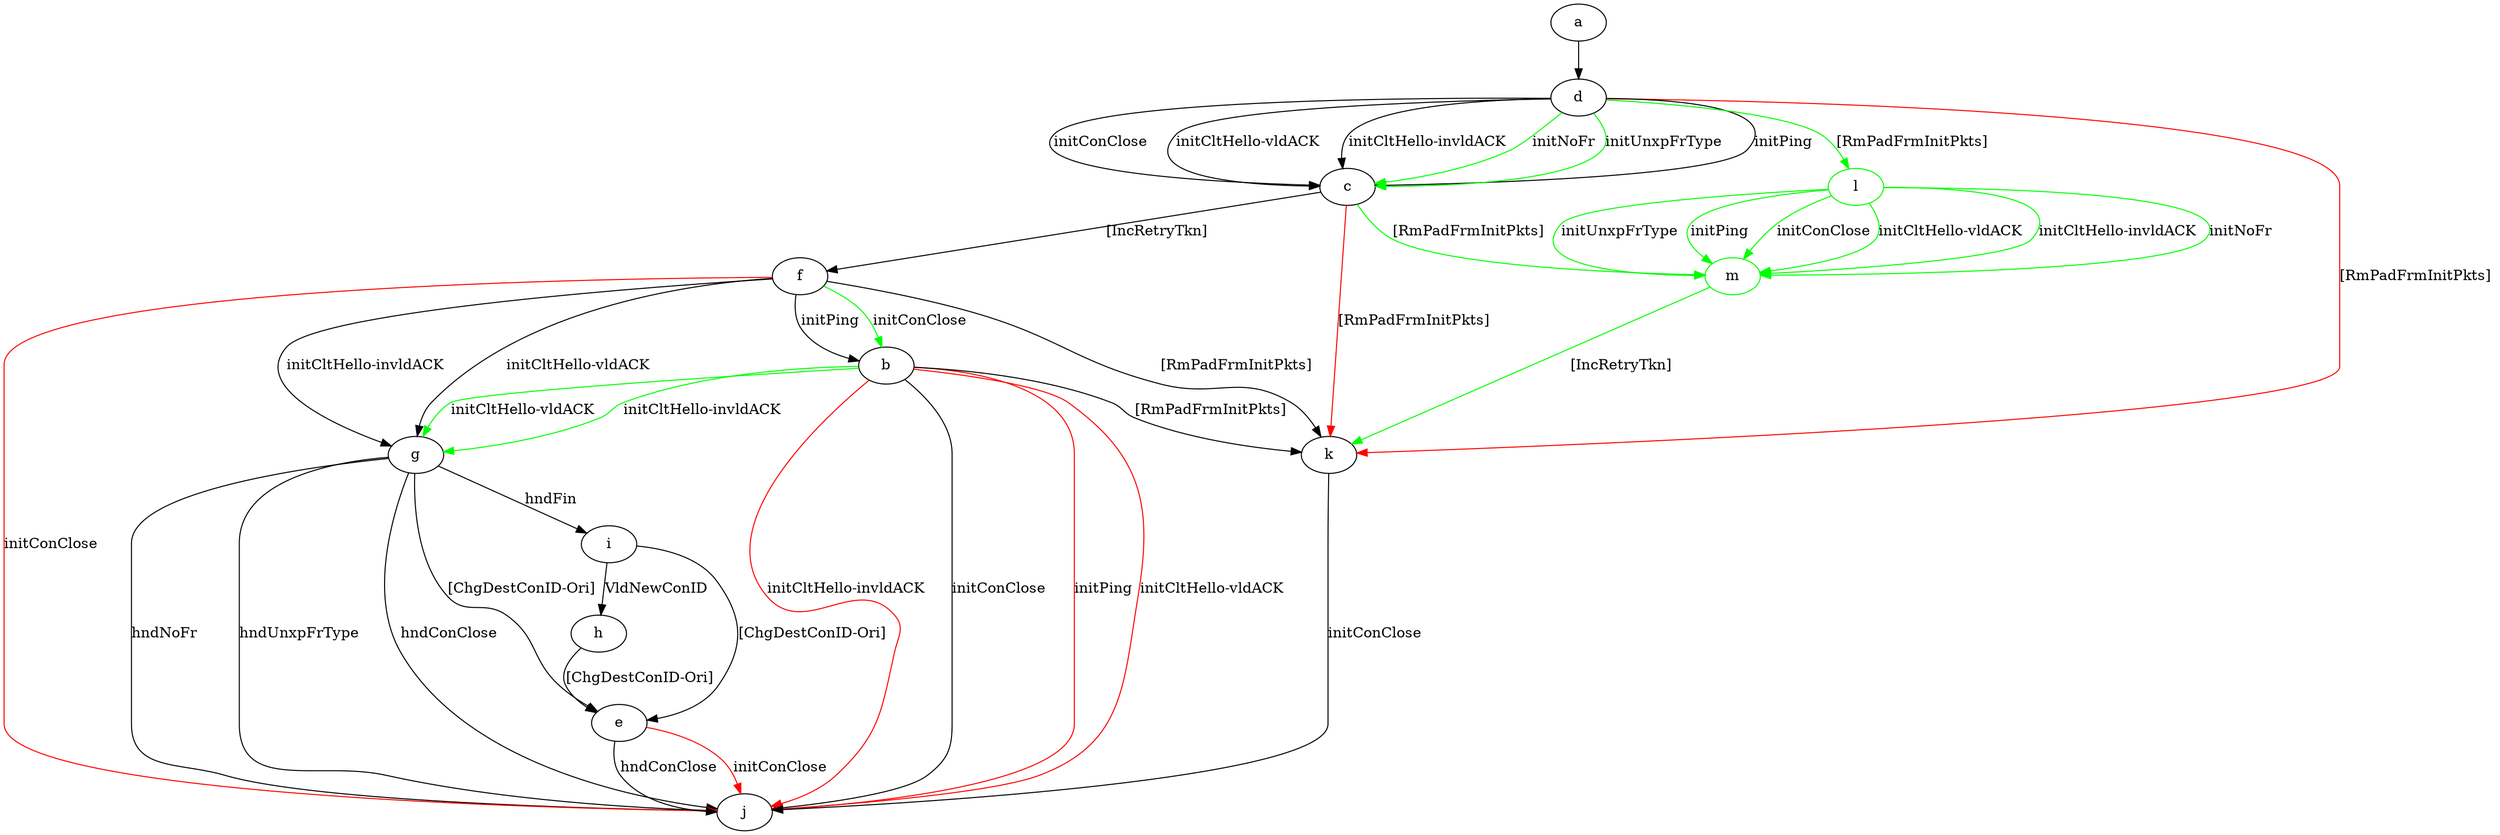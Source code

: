 digraph "" {
	a -> d	[key=0];
	b -> g	[key=0,
		color=green,
		label="initCltHello-vldACK "];
	b -> g	[key=1,
		color=green,
		label="initCltHello-invldACK "];
	b -> j	[key=0,
		label="initConClose "];
	b -> j	[key=1,
		color=red,
		label="initPing "];
	b -> j	[key=2,
		color=red,
		label="initCltHello-vldACK "];
	b -> j	[key=3,
		color=red,
		label="initCltHello-invldACK "];
	b -> k	[key=0,
		label="[RmPadFrmInitPkts] "];
	c -> f	[key=0,
		label="[IncRetryTkn] "];
	c -> k	[key=0,
		color=red,
		label="[RmPadFrmInitPkts] "];
	m	[color=green];
	c -> m	[key=0,
		color=green,
		label="[RmPadFrmInitPkts] "];
	d -> c	[key=0,
		label="initPing "];
	d -> c	[key=1,
		label="initConClose "];
	d -> c	[key=2,
		label="initCltHello-vldACK "];
	d -> c	[key=3,
		label="initCltHello-invldACK "];
	d -> c	[key=4,
		color=green,
		label="initNoFr "];
	d -> c	[key=5,
		color=green,
		label="initUnxpFrType "];
	d -> k	[key=0,
		color=red,
		label="[RmPadFrmInitPkts] "];
	l	[color=green];
	d -> l	[key=0,
		color=green,
		label="[RmPadFrmInitPkts] "];
	e -> j	[key=0,
		label="hndConClose "];
	e -> j	[key=1,
		color=red,
		label="initConClose "];
	f -> b	[key=0,
		label="initPing "];
	f -> b	[key=1,
		color=green,
		label="initConClose "];
	f -> g	[key=0,
		label="initCltHello-vldACK "];
	f -> g	[key=1,
		label="initCltHello-invldACK "];
	f -> j	[key=0,
		color=red,
		label="initConClose "];
	f -> k	[key=0,
		label="[RmPadFrmInitPkts] "];
	g -> e	[key=0,
		label="[ChgDestConID-Ori] "];
	g -> i	[key=0,
		label="hndFin "];
	g -> j	[key=0,
		label="hndNoFr "];
	g -> j	[key=1,
		label="hndUnxpFrType "];
	g -> j	[key=2,
		label="hndConClose "];
	h -> e	[key=0,
		label="[ChgDestConID-Ori] "];
	i -> e	[key=0,
		label="[ChgDestConID-Ori] "];
	i -> h	[key=0,
		label="VldNewConID "];
	k -> j	[key=0,
		label="initConClose "];
	l -> m	[key=0,
		color=green,
		label="initPing "];
	l -> m	[key=1,
		color=green,
		label="initConClose "];
	l -> m	[key=2,
		color=green,
		label="initCltHello-vldACK "];
	l -> m	[key=3,
		color=green,
		label="initCltHello-invldACK "];
	l -> m	[key=4,
		color=green,
		label="initNoFr "];
	l -> m	[key=5,
		color=green,
		label="initUnxpFrType "];
	m -> k	[key=0,
		color=green,
		label="[IncRetryTkn] "];
}
